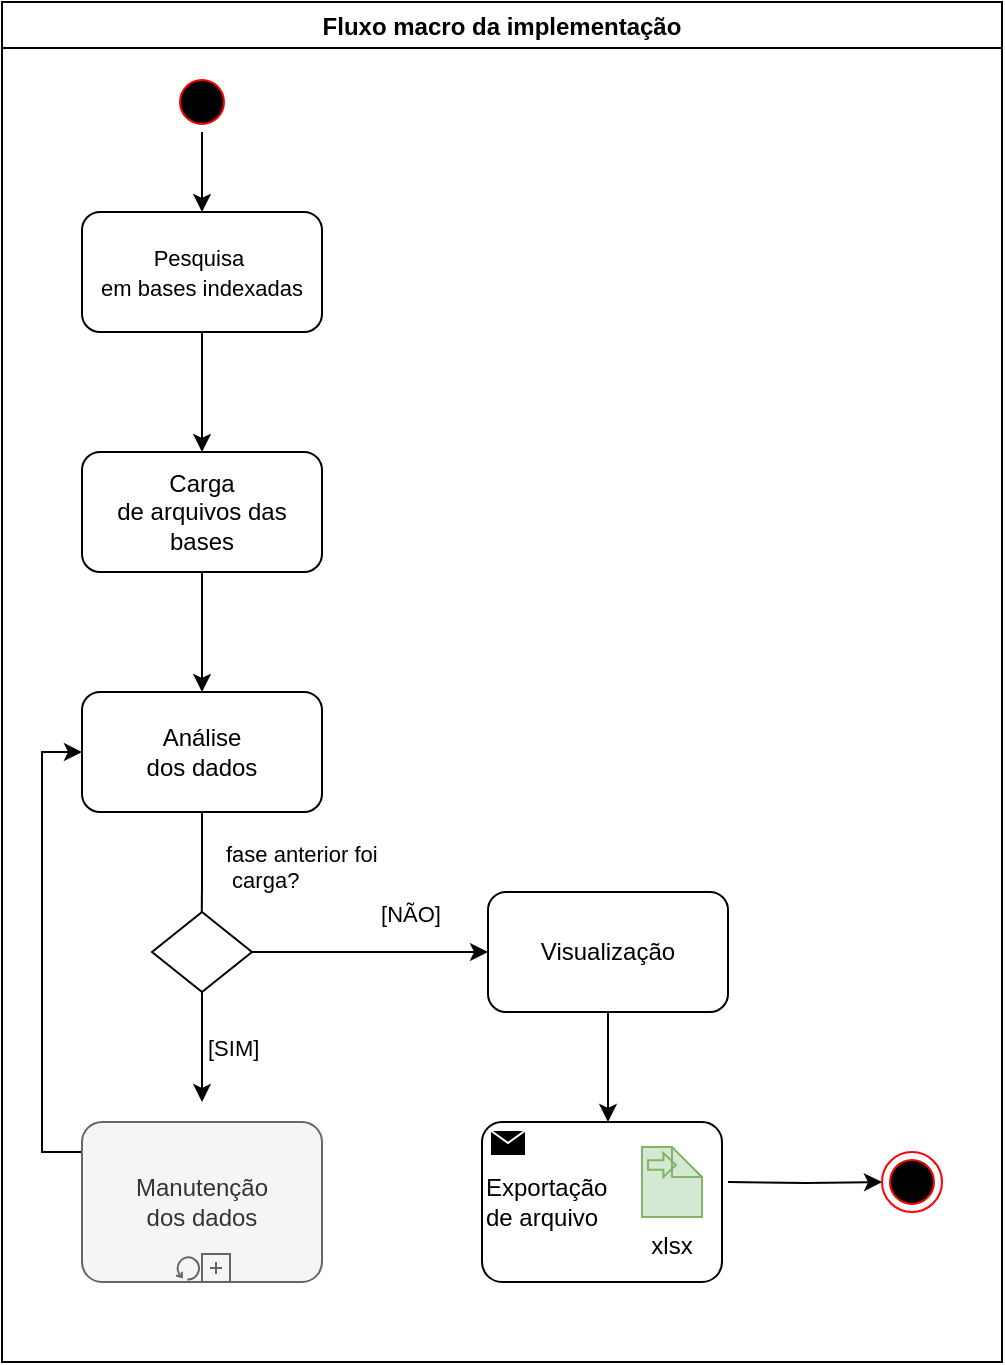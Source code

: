 <mxfile version="19.0.3" type="device" pages="2"><diagram id="J21iOid5ViZ8c-JsAa4Y" name="Page-1"><mxGraphModel dx="1038" dy="649" grid="1" gridSize="10" guides="1" tooltips="1" connect="1" arrows="1" fold="1" page="1" pageScale="1" pageWidth="827" pageHeight="1169" math="0" shadow="0"><root><mxCell id="0"/><mxCell id="1" parent="0"/><mxCell id="MPOy9MgQBgLwHL-kSvsv-14" value="" style="edgeStyle=orthogonalEdgeStyle;rounded=0;orthogonalLoop=1;jettySize=auto;html=1;" parent="1" source="MPOy9MgQBgLwHL-kSvsv-9" target="MPOy9MgQBgLwHL-kSvsv-10" edge="1"><mxGeometry relative="1" as="geometry"/></mxCell><mxCell id="MPOy9MgQBgLwHL-kSvsv-9" value="Carga &lt;br&gt;de arquivos das bases" style="rounded=1;whiteSpace=wrap;html=1;" parent="1" vertex="1"><mxGeometry x="40" y="225" width="120" height="60" as="geometry"/></mxCell><mxCell id="19MqygpqzUdewLgg9Lzk-15" value="fase anterior foi&lt;br&gt;&amp;nbsp;carga?" style="edgeStyle=orthogonalEdgeStyle;rounded=0;orthogonalLoop=1;jettySize=auto;html=1;labelPosition=right;verticalLabelPosition=top;align=left;verticalAlign=bottom;" parent="1" source="MPOy9MgQBgLwHL-kSvsv-10" edge="1"><mxGeometry x="0.2" y="10" relative="1" as="geometry"><mxPoint as="offset"/><mxPoint x="99.71" y="427" as="sourcePoint"/><mxPoint x="99.71" y="477" as="targetPoint"/></mxGeometry></mxCell><mxCell id="MPOy9MgQBgLwHL-kSvsv-10" value="Análise &lt;br&gt;dos dados" style="rounded=1;whiteSpace=wrap;html=1;" parent="1" vertex="1"><mxGeometry x="40" y="345" width="120" height="60" as="geometry"/></mxCell><mxCell id="nr6h7v4K2ODXDqeH-EtA-4" style="edgeStyle=orthogonalEdgeStyle;rounded=0;orthogonalLoop=1;jettySize=auto;html=1;entryX=0.5;entryY=0;entryDx=0;entryDy=0;" edge="1" parent="1" source="MPOy9MgQBgLwHL-kSvsv-11"><mxGeometry relative="1" as="geometry"><mxPoint x="303" y="560" as="targetPoint"/></mxGeometry></mxCell><mxCell id="MPOy9MgQBgLwHL-kSvsv-11" value="Visualização &lt;br&gt;" style="rounded=1;whiteSpace=wrap;html=1;" parent="1" vertex="1"><mxGeometry x="243" y="445" width="120" height="60" as="geometry"/></mxCell><mxCell id="nr6h7v4K2ODXDqeH-EtA-1" style="edgeStyle=orthogonalEdgeStyle;rounded=0;orthogonalLoop=1;jettySize=auto;html=1;" edge="1" parent="1" source="MPOy9MgQBgLwHL-kSvsv-12" target="Oc5SVquHlfVlYc0PcHa7-1"><mxGeometry relative="1" as="geometry"/></mxCell><mxCell id="MPOy9MgQBgLwHL-kSvsv-12" value="" style="ellipse;html=1;shape=startState;fillColor=#000000;strokeColor=#ff0000;" parent="1" vertex="1"><mxGeometry x="85" y="35" width="30" height="30" as="geometry"/></mxCell><mxCell id="nr6h7v4K2ODXDqeH-EtA-3" style="edgeStyle=orthogonalEdgeStyle;rounded=0;orthogonalLoop=1;jettySize=auto;html=1;entryX=0;entryY=0.5;entryDx=0;entryDy=0;" edge="1" parent="1" target="MPOy9MgQBgLwHL-kSvsv-10"><mxGeometry relative="1" as="geometry"><mxPoint x="40" y="575" as="sourcePoint"/><Array as="points"><mxPoint x="20" y="575"/><mxPoint x="20" y="375"/></Array></mxGeometry></mxCell><mxCell id="19MqygpqzUdewLgg9Lzk-14" value="[SIM]" style="edgeStyle=orthogonalEdgeStyle;rounded=0;orthogonalLoop=1;jettySize=auto;html=1;labelPosition=right;verticalLabelPosition=middle;align=left;verticalAlign=middle;textDirection=ltr;" parent="1" source="19MqygpqzUdewLgg9Lzk-10" edge="1"><mxGeometry relative="1" as="geometry"><mxPoint x="100" y="550" as="targetPoint"/></mxGeometry></mxCell><mxCell id="19MqygpqzUdewLgg9Lzk-17" value="[NÃO]" style="edgeStyle=orthogonalEdgeStyle;rounded=0;orthogonalLoop=1;jettySize=auto;html=1;labelPosition=center;verticalLabelPosition=top;align=center;verticalAlign=bottom;" parent="1" source="19MqygpqzUdewLgg9Lzk-10" target="MPOy9MgQBgLwHL-kSvsv-11" edge="1"><mxGeometry x="0.328" y="10" relative="1" as="geometry"><mxPoint as="offset"/></mxGeometry></mxCell><mxCell id="19MqygpqzUdewLgg9Lzk-10" value="" style="shape=rhombus;perimeter=rhombusPerimeter;whiteSpace=wrap;html=1;align=center;" parent="1" vertex="1"><mxGeometry x="75" y="455" width="50" height="40" as="geometry"/></mxCell><mxCell id="19MqygpqzUdewLgg9Lzk-35" style="edgeStyle=orthogonalEdgeStyle;rounded=0;orthogonalLoop=1;jettySize=auto;html=1;entryX=0;entryY=0.5;entryDx=0;entryDy=0;" parent="1" target="MPOy9MgQBgLwHL-kSvsv-18" edge="1"><mxGeometry relative="1" as="geometry"><mxPoint x="363" y="590" as="sourcePoint"/></mxGeometry></mxCell><mxCell id="nr6h7v4K2ODXDqeH-EtA-2" style="edgeStyle=orthogonalEdgeStyle;rounded=0;orthogonalLoop=1;jettySize=auto;html=1;entryX=0.5;entryY=0;entryDx=0;entryDy=0;" edge="1" parent="1" source="Oc5SVquHlfVlYc0PcHa7-1" target="MPOy9MgQBgLwHL-kSvsv-9"><mxGeometry relative="1" as="geometry"/></mxCell><mxCell id="Oc5SVquHlfVlYc0PcHa7-1" value="&lt;span style=&quot;font-size: 11px; text-align: left; background-color: rgb(255, 255, 255);&quot;&gt;Pesquisa&amp;nbsp;&lt;/span&gt;&lt;br style=&quot;font-size: 11px; text-align: left;&quot;&gt;&lt;span style=&quot;font-size: 11px; text-align: left; background-color: rgb(255, 255, 255);&quot;&gt;em bases indexadas&lt;/span&gt;" style="rounded=1;whiteSpace=wrap;html=1;" vertex="1" parent="1"><mxGeometry x="40" y="105" width="120" height="60" as="geometry"/></mxCell><mxCell id="nr6h7v4K2ODXDqeH-EtA-5" value="Fluxo macro da implementação" style="swimlane;" vertex="1" parent="1"><mxGeometry width="500" height="680" as="geometry"/></mxCell><mxCell id="nr6h7v4K2ODXDqeH-EtA-7" value="Manutenção&#10;dos dados" style="points=[[0.25,0,0],[0.5,0,0],[0.75,0,0],[1,0.25,0],[1,0.5,0],[1,0.75,0],[0.75,1,0],[0.5,1,0],[0.25,1,0],[0,0.75,0],[0,0.5,0],[0,0.25,0]];shape=mxgraph.bpmn.task;whiteSpace=wrap;rectStyle=rounded;size=10;taskMarker=abstract;isLoopStandard=1;isLoopSub=1;fillColor=#f5f5f5;fontColor=#333333;strokeColor=#666666;" vertex="1" parent="nr6h7v4K2ODXDqeH-EtA-5"><mxGeometry x="40" y="560" width="120" height="80" as="geometry"/></mxCell><mxCell id="nr6h7v4K2ODXDqeH-EtA-8" value="Exportação&#10;de arquivo" style="points=[[0.25,0,0],[0.5,0,0],[0.75,0,0],[1,0.25,0],[1,0.5,0],[1,0.75,0],[0.75,1,0],[0.5,1,0],[0.25,1,0],[0,0.75,0],[0,0.5,0],[0,0.25,0]];shape=mxgraph.bpmn.task;whiteSpace=wrap;rectStyle=rounded;size=10;taskMarker=send;sketch=0;align=left;" vertex="1" parent="nr6h7v4K2ODXDqeH-EtA-5"><mxGeometry x="240" y="560" width="120" height="80" as="geometry"/></mxCell><mxCell id="nr6h7v4K2ODXDqeH-EtA-9" value="xlsx" style="shape=mxgraph.bpmn.data;labelPosition=center;verticalLabelPosition=bottom;align=center;verticalAlign=top;whiteSpace=wrap;size=15;html=1;bpmnTransferType=input;fillColor=#d5e8d4;strokeColor=#82b366;" vertex="1" parent="nr6h7v4K2ODXDqeH-EtA-5"><mxGeometry x="320" y="572.5" width="30" height="35" as="geometry"/></mxCell><mxCell id="MPOy9MgQBgLwHL-kSvsv-18" value="" style="ellipse;html=1;shape=endState;fillColor=#000000;strokeColor=#ff0000;" parent="nr6h7v4K2ODXDqeH-EtA-5" vertex="1"><mxGeometry x="440" y="575" width="30" height="30" as="geometry"/></mxCell></root></mxGraphModel></diagram><diagram name="Page-2" id="UppBaMKg_rkWc4ZntImg"><mxGraphModel dx="1422" dy="865" grid="1" gridSize="10" guides="1" tooltips="1" connect="1" arrows="1" fold="1" page="1" pageScale="1" pageWidth="827" pageHeight="1169" math="0" shadow="0"><root><mxCell id="RwGPh5-vQSVdikiSSM0I-0"/><mxCell id="RwGPh5-vQSVdikiSSM0I-1" parent="RwGPh5-vQSVdikiSSM0I-0"/><mxCell id="RwGPh5-vQSVdikiSSM0I-2" value="" style="edgeStyle=orthogonalEdgeStyle;rounded=0;orthogonalLoop=1;jettySize=auto;html=1;" edge="1" parent="RwGPh5-vQSVdikiSSM0I-1" source="RwGPh5-vQSVdikiSSM0I-3" target="RwGPh5-vQSVdikiSSM0I-5"><mxGeometry relative="1" as="geometry"/></mxCell><mxCell id="RwGPh5-vQSVdikiSSM0I-3" value="Carga &lt;br&gt;de arquivos das bases" style="rounded=1;whiteSpace=wrap;html=1;" vertex="1" parent="RwGPh5-vQSVdikiSSM0I-1"><mxGeometry x="160" y="230" width="120" height="60" as="geometry"/></mxCell><mxCell id="RwGPh5-vQSVdikiSSM0I-5" value="Análise &lt;br&gt;dos dados" style="rounded=1;whiteSpace=wrap;html=1;" vertex="1" parent="RwGPh5-vQSVdikiSSM0I-1"><mxGeometry x="160" y="360" width="120" height="60" as="geometry"/></mxCell><mxCell id="RwGPh5-vQSVdikiSSM0I-7" value="" style="ellipse;html=1;shape=startState;fillColor=#000000;strokeColor=#ff0000;" vertex="1" parent="RwGPh5-vQSVdikiSSM0I-1"><mxGeometry x="215" y="60" width="30" height="30" as="geometry"/></mxCell><mxCell id="RwGPh5-vQSVdikiSSM0I-8" value="" style="ellipse;html=1;shape=endState;fillColor=#000000;strokeColor=#ff0000;" vertex="1" parent="RwGPh5-vQSVdikiSSM0I-1"><mxGeometry x="580" y="655" width="30" height="30" as="geometry"/></mxCell><mxCell id="RwGPh5-vQSVdikiSSM0I-9" value="" style="edgeStyle=orthogonalEdgeStyle;rounded=0;orthogonalLoop=1;jettySize=auto;html=1;startArrow=none;" edge="1" parent="RwGPh5-vQSVdikiSSM0I-1" source="RwGPh5-vQSVdikiSSM0I-6"><mxGeometry relative="1" as="geometry"><mxPoint x="220" y="640" as="targetPoint"/></mxGeometry></mxCell><mxCell id="F-h4S2X2tsc036vv86l--0" style="edgeStyle=orthogonalEdgeStyle;rounded=0;orthogonalLoop=1;jettySize=auto;html=1;" edge="1" parent="RwGPh5-vQSVdikiSSM0I-1" source="RwGPh5-vQSVdikiSSM0I-10"><mxGeometry relative="1" as="geometry"><mxPoint x="120" y="410" as="targetPoint"/></mxGeometry></mxCell><mxCell id="RwGPh5-vQSVdikiSSM0I-10" value="Manutenção &lt;br&gt;de dados" style="rounded=1;whiteSpace=wrap;html=1;" vertex="1" parent="RwGPh5-vQSVdikiSSM0I-1"><mxGeometry x="160" y="480" width="120" height="60" as="geometry"/></mxCell><mxCell id="RwGPh5-vQSVdikiSSM0I-22" style="edgeStyle=orthogonalEdgeStyle;rounded=0;orthogonalLoop=1;jettySize=auto;html=1;entryX=0;entryY=0.5;entryDx=0;entryDy=0;" edge="1" parent="RwGPh5-vQSVdikiSSM0I-1" source="RwGPh5-vQSVdikiSSM0I-23" target="RwGPh5-vQSVdikiSSM0I-8"><mxGeometry relative="1" as="geometry"/></mxCell><mxCell id="RwGPh5-vQSVdikiSSM0I-23" value="Gera Arquivo de controle" style="rounded=1;whiteSpace=wrap;html=1;align=center;" vertex="1" parent="RwGPh5-vQSVdikiSSM0I-1"><mxGeometry x="170" y="740" width="120" height="60" as="geometry"/></mxCell><mxCell id="RwGPh5-vQSVdikiSSM0I-24" value="&lt;span style=&quot;font-size: 11px; text-align: left; background-color: rgb(255, 255, 255);&quot;&gt;pesquisa&amp;nbsp;&lt;/span&gt;&lt;br style=&quot;font-size: 11px; text-align: left;&quot;&gt;&lt;span style=&quot;font-size: 11px; text-align: left; background-color: rgb(255, 255, 255);&quot;&gt;em bases indexadas&lt;/span&gt;" style="rounded=1;whiteSpace=wrap;html=1;" vertex="1" parent="RwGPh5-vQSVdikiSSM0I-1"><mxGeometry x="160" y="130" width="120" height="60" as="geometry"/></mxCell><mxCell id="RwGPh5-vQSVdikiSSM0I-6" value="Visualização &lt;br&gt;" style="rounded=1;whiteSpace=wrap;html=1;" vertex="1" parent="RwGPh5-vQSVdikiSSM0I-1"><mxGeometry x="160" y="595" width="120" height="60" as="geometry"/></mxCell><mxCell id="4LUOl7HQlyIhtxvmfhre-1" value="" style="edgeStyle=orthogonalEdgeStyle;rounded=0;orthogonalLoop=1;jettySize=auto;html=1;endArrow=none;" edge="1" parent="RwGPh5-vQSVdikiSSM0I-1" source="RwGPh5-vQSVdikiSSM0I-10" target="RwGPh5-vQSVdikiSSM0I-6"><mxGeometry relative="1" as="geometry"><mxPoint x="220" y="540" as="sourcePoint"/><mxPoint x="220" y="640" as="targetPoint"/></mxGeometry></mxCell></root></mxGraphModel></diagram></mxfile>